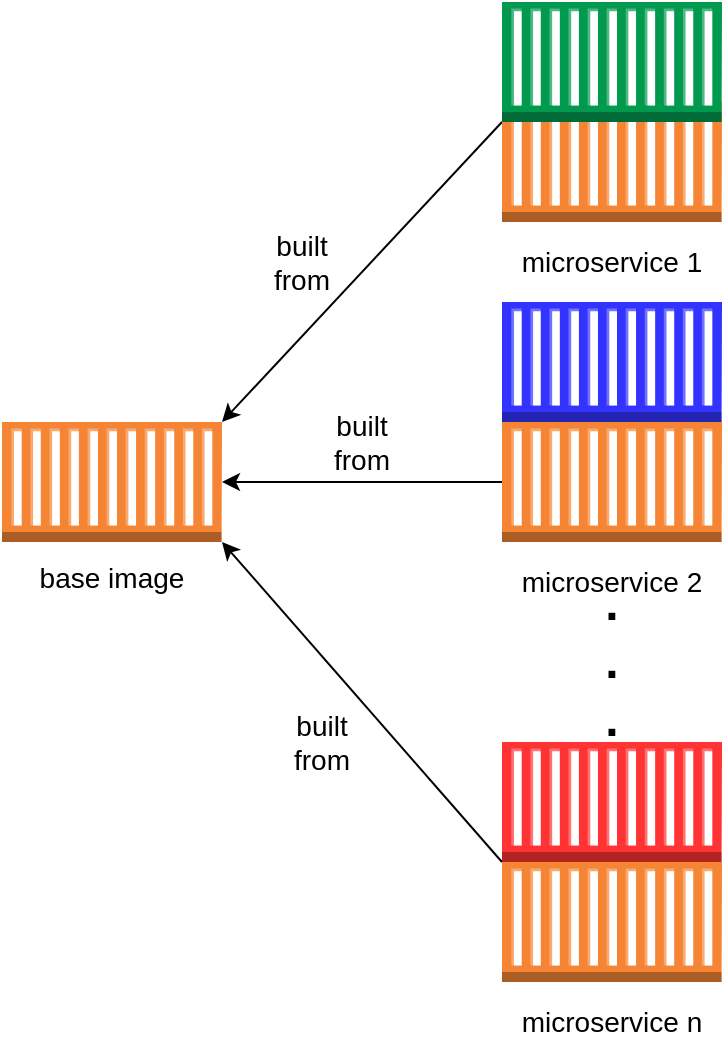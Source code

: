 <mxfile version="14.9.6" type="device"><diagram id="mxRYARmZZgT2NFK4UNQR" name="Page-1"><mxGraphModel dx="1346" dy="787" grid="1" gridSize="10" guides="1" tooltips="1" connect="1" arrows="1" fold="1" page="1" pageScale="1" pageWidth="850" pageHeight="1100" math="0" shadow="0"><root><mxCell id="0"/><mxCell id="1" parent="0"/><mxCell id="Nvpnm2sgJ1fyM8tC41cz-7" value="" style="group" parent="1" vertex="1" connectable="0"><mxGeometry x="230" y="370" width="110" height="88" as="geometry"/></mxCell><mxCell id="Nvpnm2sgJ1fyM8tC41cz-1" value="" style="outlineConnect=0;dashed=0;verticalLabelPosition=bottom;verticalAlign=top;align=center;html=1;shape=mxgraph.aws3.ec2_compute_container;fillColor=#F58534;gradientColor=none;" parent="Nvpnm2sgJ1fyM8tC41cz-7" vertex="1"><mxGeometry width="110" height="60" as="geometry"/></mxCell><mxCell id="Nvpnm2sgJ1fyM8tC41cz-2" value="&lt;font style=&quot;font-size: 14px&quot;&gt;base image&lt;/font&gt;" style="text;html=1;strokeColor=none;fillColor=none;align=center;verticalAlign=middle;whiteSpace=wrap;rounded=0;" parent="Nvpnm2sgJ1fyM8tC41cz-7" vertex="1"><mxGeometry x="5" y="68" width="100" height="20" as="geometry"/></mxCell><mxCell id="Nvpnm2sgJ1fyM8tC41cz-18" value="&lt;font style=&quot;font-size: 24px&quot;&gt;&lt;b&gt;.&lt;br&gt;.&lt;br&gt;.&lt;br&gt;&lt;/b&gt;&lt;/font&gt;" style="text;html=1;strokeColor=none;fillColor=none;align=center;verticalAlign=middle;whiteSpace=wrap;rounded=0;" parent="1" vertex="1"><mxGeometry x="515" y="480" width="40" height="20" as="geometry"/></mxCell><mxCell id="Nvpnm2sgJ1fyM8tC41cz-19" value="" style="endArrow=classic;html=1;entryX=1;entryY=0;entryDx=0;entryDy=0;entryPerimeter=0;" parent="1" target="Nvpnm2sgJ1fyM8tC41cz-1" edge="1"><mxGeometry width="50" height="50" relative="1" as="geometry"><mxPoint x="480" y="220" as="sourcePoint"/><mxPoint x="450" y="330" as="targetPoint"/></mxGeometry></mxCell><mxCell id="Nvpnm2sgJ1fyM8tC41cz-20" value="" style="endArrow=classic;html=1;exitX=0;exitY=0.5;exitDx=0;exitDy=0;exitPerimeter=0;entryX=1;entryY=0.5;entryDx=0;entryDy=0;entryPerimeter=0;" parent="1" source="Nvpnm2sgJ1fyM8tC41cz-10" target="Nvpnm2sgJ1fyM8tC41cz-1" edge="1"><mxGeometry width="50" height="50" relative="1" as="geometry"><mxPoint x="490" y="250" as="sourcePoint"/><mxPoint x="350" y="380" as="targetPoint"/></mxGeometry></mxCell><mxCell id="Nvpnm2sgJ1fyM8tC41cz-22" value="" style="endArrow=classic;html=1;entryX=1;entryY=1;entryDx=0;entryDy=0;entryPerimeter=0;exitX=0;exitY=0;exitDx=0;exitDy=0;exitPerimeter=0;" parent="1" source="Nvpnm2sgJ1fyM8tC41cz-16" target="Nvpnm2sgJ1fyM8tC41cz-1" edge="1"><mxGeometry width="50" height="50" relative="1" as="geometry"><mxPoint x="480" y="620" as="sourcePoint"/><mxPoint x="350" y="424.103" as="targetPoint"/></mxGeometry></mxCell><mxCell id="Nvpnm2sgJ1fyM8tC41cz-23" value="&lt;font style=&quot;font-size: 14px&quot;&gt;built from&lt;/font&gt;" style="text;html=1;strokeColor=none;fillColor=none;align=center;verticalAlign=middle;whiteSpace=wrap;rounded=0;" parent="1" vertex="1"><mxGeometry x="360" y="280" width="40" height="20" as="geometry"/></mxCell><mxCell id="Nvpnm2sgJ1fyM8tC41cz-31" value="" style="group" parent="1" vertex="1" connectable="0"><mxGeometry x="480" y="310" width="110" height="150" as="geometry"/></mxCell><mxCell id="Nvpnm2sgJ1fyM8tC41cz-9" value="" style="group" parent="Nvpnm2sgJ1fyM8tC41cz-31" vertex="1" connectable="0"><mxGeometry y="60" width="110" height="90" as="geometry"/></mxCell><mxCell id="Nvpnm2sgJ1fyM8tC41cz-10" value="" style="outlineConnect=0;dashed=0;verticalLabelPosition=bottom;verticalAlign=top;align=center;html=1;shape=mxgraph.aws3.ec2_compute_container;fillColor=#F58534;gradientColor=none;" parent="Nvpnm2sgJ1fyM8tC41cz-9" vertex="1"><mxGeometry width="110" height="60" as="geometry"/></mxCell><mxCell id="Nvpnm2sgJ1fyM8tC41cz-11" value="&lt;font style=&quot;font-size: 14px&quot;&gt;microservice 2&lt;/font&gt;" style="text;html=1;strokeColor=none;fillColor=none;align=center;verticalAlign=middle;whiteSpace=wrap;rounded=0;" parent="Nvpnm2sgJ1fyM8tC41cz-9" vertex="1"><mxGeometry x="5" y="70" width="100" height="20" as="geometry"/></mxCell><mxCell id="Nvpnm2sgJ1fyM8tC41cz-27" value="" style="outlineConnect=0;dashed=0;verticalLabelPosition=bottom;verticalAlign=top;align=center;html=1;shape=mxgraph.aws3.ec2_compute_container;fillColor=#3333FF;gradientColor=none;" parent="Nvpnm2sgJ1fyM8tC41cz-31" vertex="1"><mxGeometry width="110" height="60" as="geometry"/></mxCell><mxCell id="Nvpnm2sgJ1fyM8tC41cz-32" value="" style="group" parent="1" vertex="1" connectable="0"><mxGeometry x="480" y="160" width="110" height="140" as="geometry"/></mxCell><mxCell id="Nvpnm2sgJ1fyM8tC41cz-8" value="" style="group" parent="Nvpnm2sgJ1fyM8tC41cz-32" vertex="1" connectable="0"><mxGeometry y="50" width="110" height="90" as="geometry"/></mxCell><mxCell id="Nvpnm2sgJ1fyM8tC41cz-3" value="" style="outlineConnect=0;dashed=0;verticalLabelPosition=bottom;verticalAlign=top;align=center;html=1;shape=mxgraph.aws3.ec2_compute_container;fillColor=#F58534;gradientColor=none;" parent="Nvpnm2sgJ1fyM8tC41cz-8" vertex="1"><mxGeometry width="110" height="60" as="geometry"/></mxCell><mxCell id="Nvpnm2sgJ1fyM8tC41cz-4" value="&lt;font style=&quot;font-size: 14px&quot;&gt;microservice 1&lt;/font&gt;" style="text;html=1;strokeColor=none;fillColor=none;align=center;verticalAlign=middle;whiteSpace=wrap;rounded=0;" parent="Nvpnm2sgJ1fyM8tC41cz-8" vertex="1"><mxGeometry x="5" y="70" width="100" height="20" as="geometry"/></mxCell><mxCell id="Nvpnm2sgJ1fyM8tC41cz-25" value="" style="outlineConnect=0;dashed=0;verticalLabelPosition=bottom;verticalAlign=top;align=center;html=1;shape=mxgraph.aws3.ec2_compute_container;fillColor=#00994D;gradientColor=none;" parent="Nvpnm2sgJ1fyM8tC41cz-32" vertex="1"><mxGeometry width="110" height="60" as="geometry"/></mxCell><mxCell id="Nvpnm2sgJ1fyM8tC41cz-33" value="" style="group" parent="1" vertex="1" connectable="0"><mxGeometry x="480" y="530" width="110" height="150" as="geometry"/></mxCell><mxCell id="Nvpnm2sgJ1fyM8tC41cz-15" value="" style="group" parent="Nvpnm2sgJ1fyM8tC41cz-33" vertex="1" connectable="0"><mxGeometry y="60" width="110" height="90" as="geometry"/></mxCell><mxCell id="Nvpnm2sgJ1fyM8tC41cz-16" value="" style="outlineConnect=0;dashed=0;verticalLabelPosition=bottom;verticalAlign=top;align=center;html=1;shape=mxgraph.aws3.ec2_compute_container;fillColor=#F58534;gradientColor=none;" parent="Nvpnm2sgJ1fyM8tC41cz-15" vertex="1"><mxGeometry width="110" height="60" as="geometry"/></mxCell><mxCell id="Nvpnm2sgJ1fyM8tC41cz-17" value="&lt;font style=&quot;font-size: 14px&quot;&gt;microservice n&lt;/font&gt;" style="text;html=1;strokeColor=none;fillColor=none;align=center;verticalAlign=middle;whiteSpace=wrap;rounded=0;" parent="Nvpnm2sgJ1fyM8tC41cz-15" vertex="1"><mxGeometry x="5" y="70" width="100" height="20" as="geometry"/></mxCell><mxCell id="Nvpnm2sgJ1fyM8tC41cz-28" value="" style="outlineConnect=0;dashed=0;verticalLabelPosition=bottom;verticalAlign=top;align=center;html=1;shape=mxgraph.aws3.ec2_compute_container;fillColor=#FF3333;gradientColor=none;" parent="Nvpnm2sgJ1fyM8tC41cz-33" vertex="1"><mxGeometry width="110" height="60" as="geometry"/></mxCell><mxCell id="Nvpnm2sgJ1fyM8tC41cz-34" value="&lt;font style=&quot;font-size: 14px&quot;&gt;built from&lt;/font&gt;" style="text;html=1;strokeColor=none;fillColor=none;align=center;verticalAlign=middle;whiteSpace=wrap;rounded=0;" parent="1" vertex="1"><mxGeometry x="390" y="370" width="40" height="20" as="geometry"/></mxCell><mxCell id="Nvpnm2sgJ1fyM8tC41cz-35" value="&lt;font style=&quot;font-size: 14px&quot;&gt;built from&lt;/font&gt;" style="text;html=1;strokeColor=none;fillColor=none;align=center;verticalAlign=middle;whiteSpace=wrap;rounded=0;" parent="1" vertex="1"><mxGeometry x="370" y="520" width="40" height="20" as="geometry"/></mxCell></root></mxGraphModel></diagram></mxfile>